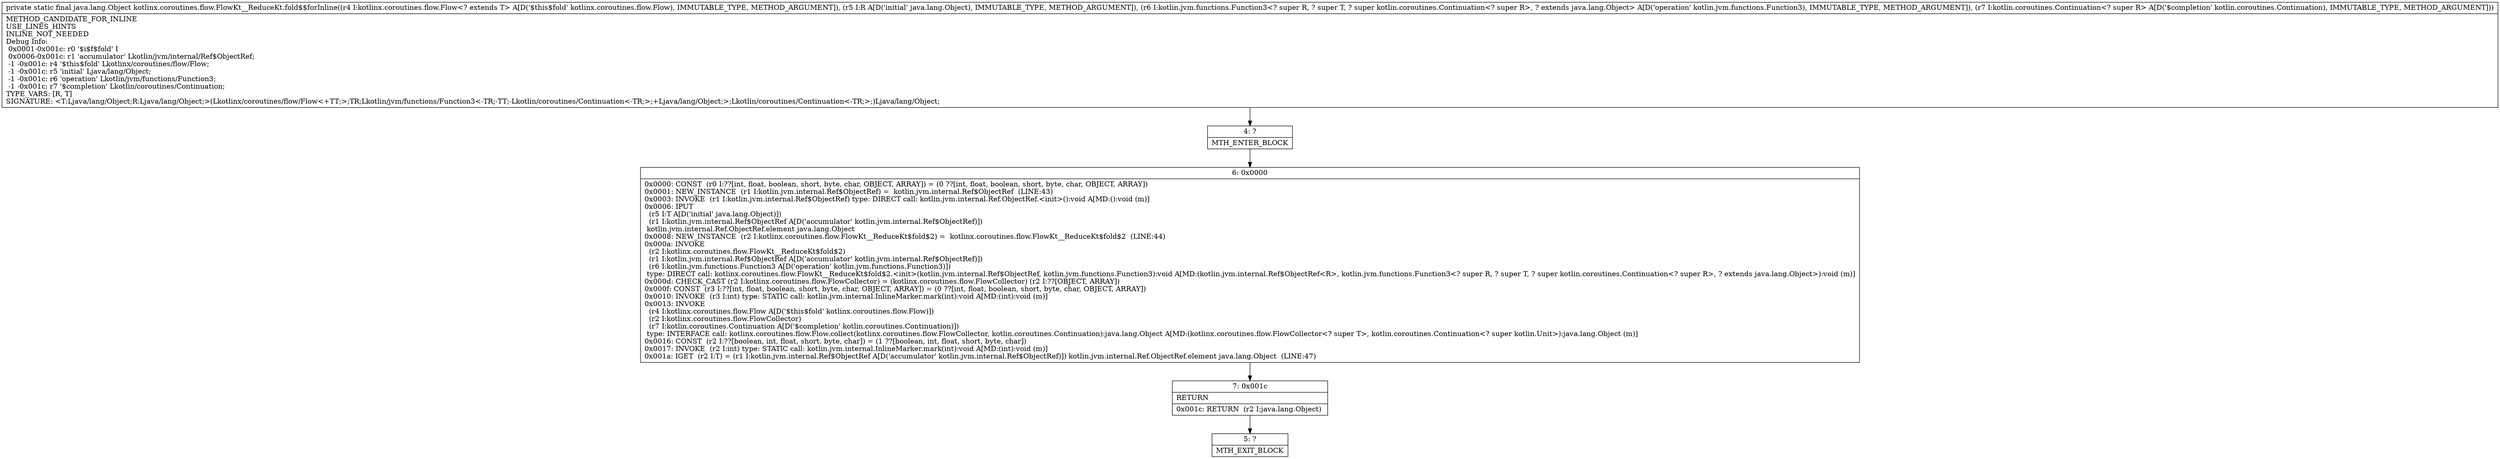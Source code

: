 digraph "CFG forkotlinx.coroutines.flow.FlowKt__ReduceKt.fold$$forInline(Lkotlinx\/coroutines\/flow\/Flow;Ljava\/lang\/Object;Lkotlin\/jvm\/functions\/Function3;Lkotlin\/coroutines\/Continuation;)Ljava\/lang\/Object;" {
Node_4 [shape=record,label="{4\:\ ?|MTH_ENTER_BLOCK\l}"];
Node_6 [shape=record,label="{6\:\ 0x0000|0x0000: CONST  (r0 I:??[int, float, boolean, short, byte, char, OBJECT, ARRAY]) = (0 ??[int, float, boolean, short, byte, char, OBJECT, ARRAY]) \l0x0001: NEW_INSTANCE  (r1 I:kotlin.jvm.internal.Ref$ObjectRef) =  kotlin.jvm.internal.Ref$ObjectRef  (LINE:43)\l0x0003: INVOKE  (r1 I:kotlin.jvm.internal.Ref$ObjectRef) type: DIRECT call: kotlin.jvm.internal.Ref.ObjectRef.\<init\>():void A[MD:():void (m)]\l0x0006: IPUT  \l  (r5 I:T A[D('initial' java.lang.Object)])\l  (r1 I:kotlin.jvm.internal.Ref$ObjectRef A[D('accumulator' kotlin.jvm.internal.Ref$ObjectRef)])\l kotlin.jvm.internal.Ref.ObjectRef.element java.lang.Object \l0x0008: NEW_INSTANCE  (r2 I:kotlinx.coroutines.flow.FlowKt__ReduceKt$fold$2) =  kotlinx.coroutines.flow.FlowKt__ReduceKt$fold$2  (LINE:44)\l0x000a: INVOKE  \l  (r2 I:kotlinx.coroutines.flow.FlowKt__ReduceKt$fold$2)\l  (r1 I:kotlin.jvm.internal.Ref$ObjectRef A[D('accumulator' kotlin.jvm.internal.Ref$ObjectRef)])\l  (r6 I:kotlin.jvm.functions.Function3 A[D('operation' kotlin.jvm.functions.Function3)])\l type: DIRECT call: kotlinx.coroutines.flow.FlowKt__ReduceKt$fold$2.\<init\>(kotlin.jvm.internal.Ref$ObjectRef, kotlin.jvm.functions.Function3):void A[MD:(kotlin.jvm.internal.Ref$ObjectRef\<R\>, kotlin.jvm.functions.Function3\<? super R, ? super T, ? super kotlin.coroutines.Continuation\<? super R\>, ? extends java.lang.Object\>):void (m)]\l0x000d: CHECK_CAST (r2 I:kotlinx.coroutines.flow.FlowCollector) = (kotlinx.coroutines.flow.FlowCollector) (r2 I:??[OBJECT, ARRAY]) \l0x000f: CONST  (r3 I:??[int, float, boolean, short, byte, char, OBJECT, ARRAY]) = (0 ??[int, float, boolean, short, byte, char, OBJECT, ARRAY]) \l0x0010: INVOKE  (r3 I:int) type: STATIC call: kotlin.jvm.internal.InlineMarker.mark(int):void A[MD:(int):void (m)]\l0x0013: INVOKE  \l  (r4 I:kotlinx.coroutines.flow.Flow A[D('$this$fold' kotlinx.coroutines.flow.Flow)])\l  (r2 I:kotlinx.coroutines.flow.FlowCollector)\l  (r7 I:kotlin.coroutines.Continuation A[D('$completion' kotlin.coroutines.Continuation)])\l type: INTERFACE call: kotlinx.coroutines.flow.Flow.collect(kotlinx.coroutines.flow.FlowCollector, kotlin.coroutines.Continuation):java.lang.Object A[MD:(kotlinx.coroutines.flow.FlowCollector\<? super T\>, kotlin.coroutines.Continuation\<? super kotlin.Unit\>):java.lang.Object (m)]\l0x0016: CONST  (r2 I:??[boolean, int, float, short, byte, char]) = (1 ??[boolean, int, float, short, byte, char]) \l0x0017: INVOKE  (r2 I:int) type: STATIC call: kotlin.jvm.internal.InlineMarker.mark(int):void A[MD:(int):void (m)]\l0x001a: IGET  (r2 I:T) = (r1 I:kotlin.jvm.internal.Ref$ObjectRef A[D('accumulator' kotlin.jvm.internal.Ref$ObjectRef)]) kotlin.jvm.internal.Ref.ObjectRef.element java.lang.Object  (LINE:47)\l}"];
Node_7 [shape=record,label="{7\:\ 0x001c|RETURN\l|0x001c: RETURN  (r2 I:java.lang.Object) \l}"];
Node_5 [shape=record,label="{5\:\ ?|MTH_EXIT_BLOCK\l}"];
MethodNode[shape=record,label="{private static final java.lang.Object kotlinx.coroutines.flow.FlowKt__ReduceKt.fold$$forInline((r4 I:kotlinx.coroutines.flow.Flow\<? extends T\> A[D('$this$fold' kotlinx.coroutines.flow.Flow), IMMUTABLE_TYPE, METHOD_ARGUMENT]), (r5 I:R A[D('initial' java.lang.Object), IMMUTABLE_TYPE, METHOD_ARGUMENT]), (r6 I:kotlin.jvm.functions.Function3\<? super R, ? super T, ? super kotlin.coroutines.Continuation\<? super R\>, ? extends java.lang.Object\> A[D('operation' kotlin.jvm.functions.Function3), IMMUTABLE_TYPE, METHOD_ARGUMENT]), (r7 I:kotlin.coroutines.Continuation\<? super R\> A[D('$completion' kotlin.coroutines.Continuation), IMMUTABLE_TYPE, METHOD_ARGUMENT]))  | METHOD_CANDIDATE_FOR_INLINE\lUSE_LINES_HINTS\lINLINE_NOT_NEEDED\lDebug Info:\l  0x0001\-0x001c: r0 '$i$f$fold' I\l  0x0006\-0x001c: r1 'accumulator' Lkotlin\/jvm\/internal\/Ref$ObjectRef;\l  \-1 \-0x001c: r4 '$this$fold' Lkotlinx\/coroutines\/flow\/Flow;\l  \-1 \-0x001c: r5 'initial' Ljava\/lang\/Object;\l  \-1 \-0x001c: r6 'operation' Lkotlin\/jvm\/functions\/Function3;\l  \-1 \-0x001c: r7 '$completion' Lkotlin\/coroutines\/Continuation;\lTYPE_VARS: [R, T]\lSIGNATURE: \<T:Ljava\/lang\/Object;R:Ljava\/lang\/Object;\>(Lkotlinx\/coroutines\/flow\/Flow\<+TT;\>;TR;Lkotlin\/jvm\/functions\/Function3\<\-TR;\-TT;\-Lkotlin\/coroutines\/Continuation\<\-TR;\>;+Ljava\/lang\/Object;\>;Lkotlin\/coroutines\/Continuation\<\-TR;\>;)Ljava\/lang\/Object;\l}"];
MethodNode -> Node_4;Node_4 -> Node_6;
Node_6 -> Node_7;
Node_7 -> Node_5;
}

